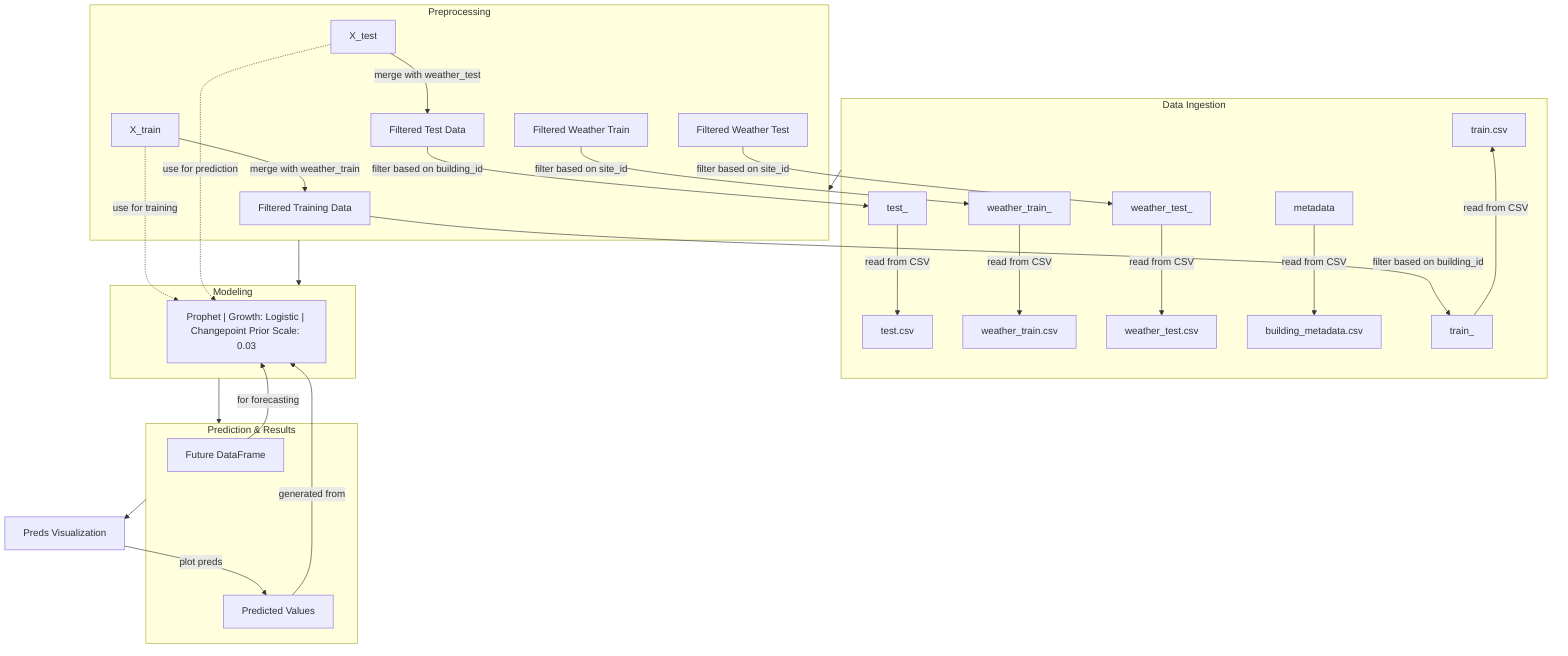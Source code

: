 flowchart TD
    %% Data Sources
    A1["train.csv"]
    A2["test.csv"]
    A3["weather_train.csv"]
    A4["weather_test.csv"]
    A5["building_metadata.csv"]
    
    %% Data Ingestion
    subgraph Data_Ingestion [Data Ingestion]
        direction TB
        train_ -->|read from CSV| A1
        test_ -->|read from CSV| A2
        weather_train_ -->|read from CSV| A3
        weather_test_ -->|read from CSV| A4
        metadata -->|read from CSV| A5
    end

    %% Data Preprocessing
    subgraph Preprocessing [Preprocessing]
        direction TB
        train[Filtered Training Data] -->|filter based on building_id| train_
        test[Filtered Test Data] -->|filter based on building_id| test_
        weather_train[Filtered Weather Train] -->|filter based on site_id| weather_train_
        weather_test[Filtered Weather Test] -->|filter based on site_id| weather_test_
        X_train -->|merge with weather_train| train
        X_test -->|merge with weather_test| test
    end

    %% Modeling
    subgraph Modeling [Modeling]
        direction TB
        X_train -.->|use for training| Prophet_Model
        X_test -.->|use for prediction| Prophet_Model
        Prophet_Model["Prophet | Growth: Logistic | Changepoint Prior Scale: 0.03"]
    end

    %% Prediction & Results
    subgraph Prediction [Prediction & Results]
        direction TB
        future[Future DataFrame] -->|for forecasting| Prophet_Model
        preds[Predicted Values] -->|generated from| Prophet_Model
    end

    %% Visualization
    Preds_Visualization[Preds Visualization] -->|plot preds| preds

    %% Data Flows
    Data_Ingestion --> Preprocessing --> Modeling --> Prediction --> Preds_Visualization